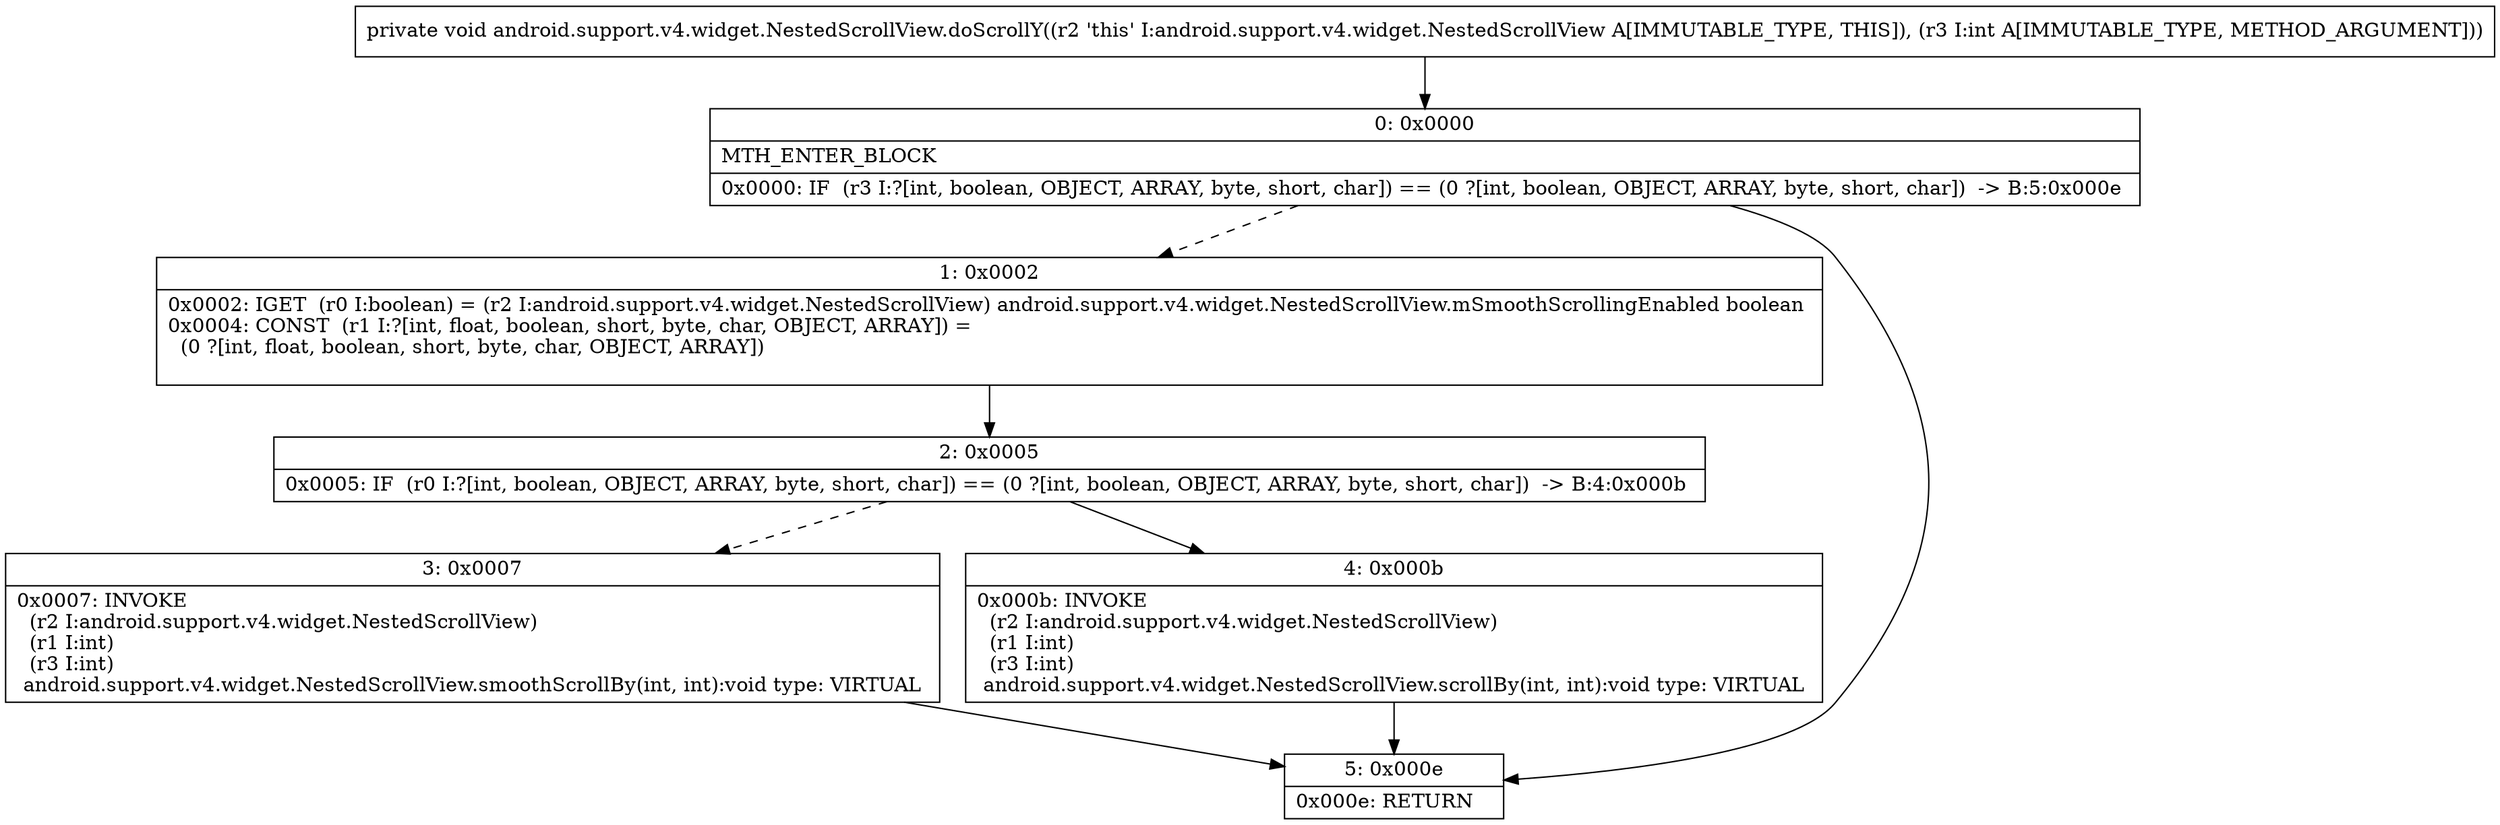 digraph "CFG forandroid.support.v4.widget.NestedScrollView.doScrollY(I)V" {
Node_0 [shape=record,label="{0\:\ 0x0000|MTH_ENTER_BLOCK\l|0x0000: IF  (r3 I:?[int, boolean, OBJECT, ARRAY, byte, short, char]) == (0 ?[int, boolean, OBJECT, ARRAY, byte, short, char])  \-\> B:5:0x000e \l}"];
Node_1 [shape=record,label="{1\:\ 0x0002|0x0002: IGET  (r0 I:boolean) = (r2 I:android.support.v4.widget.NestedScrollView) android.support.v4.widget.NestedScrollView.mSmoothScrollingEnabled boolean \l0x0004: CONST  (r1 I:?[int, float, boolean, short, byte, char, OBJECT, ARRAY]) = \l  (0 ?[int, float, boolean, short, byte, char, OBJECT, ARRAY])\l \l}"];
Node_2 [shape=record,label="{2\:\ 0x0005|0x0005: IF  (r0 I:?[int, boolean, OBJECT, ARRAY, byte, short, char]) == (0 ?[int, boolean, OBJECT, ARRAY, byte, short, char])  \-\> B:4:0x000b \l}"];
Node_3 [shape=record,label="{3\:\ 0x0007|0x0007: INVOKE  \l  (r2 I:android.support.v4.widget.NestedScrollView)\l  (r1 I:int)\l  (r3 I:int)\l android.support.v4.widget.NestedScrollView.smoothScrollBy(int, int):void type: VIRTUAL \l}"];
Node_4 [shape=record,label="{4\:\ 0x000b|0x000b: INVOKE  \l  (r2 I:android.support.v4.widget.NestedScrollView)\l  (r1 I:int)\l  (r3 I:int)\l android.support.v4.widget.NestedScrollView.scrollBy(int, int):void type: VIRTUAL \l}"];
Node_5 [shape=record,label="{5\:\ 0x000e|0x000e: RETURN   \l}"];
MethodNode[shape=record,label="{private void android.support.v4.widget.NestedScrollView.doScrollY((r2 'this' I:android.support.v4.widget.NestedScrollView A[IMMUTABLE_TYPE, THIS]), (r3 I:int A[IMMUTABLE_TYPE, METHOD_ARGUMENT])) }"];
MethodNode -> Node_0;
Node_0 -> Node_1[style=dashed];
Node_0 -> Node_5;
Node_1 -> Node_2;
Node_2 -> Node_3[style=dashed];
Node_2 -> Node_4;
Node_3 -> Node_5;
Node_4 -> Node_5;
}

